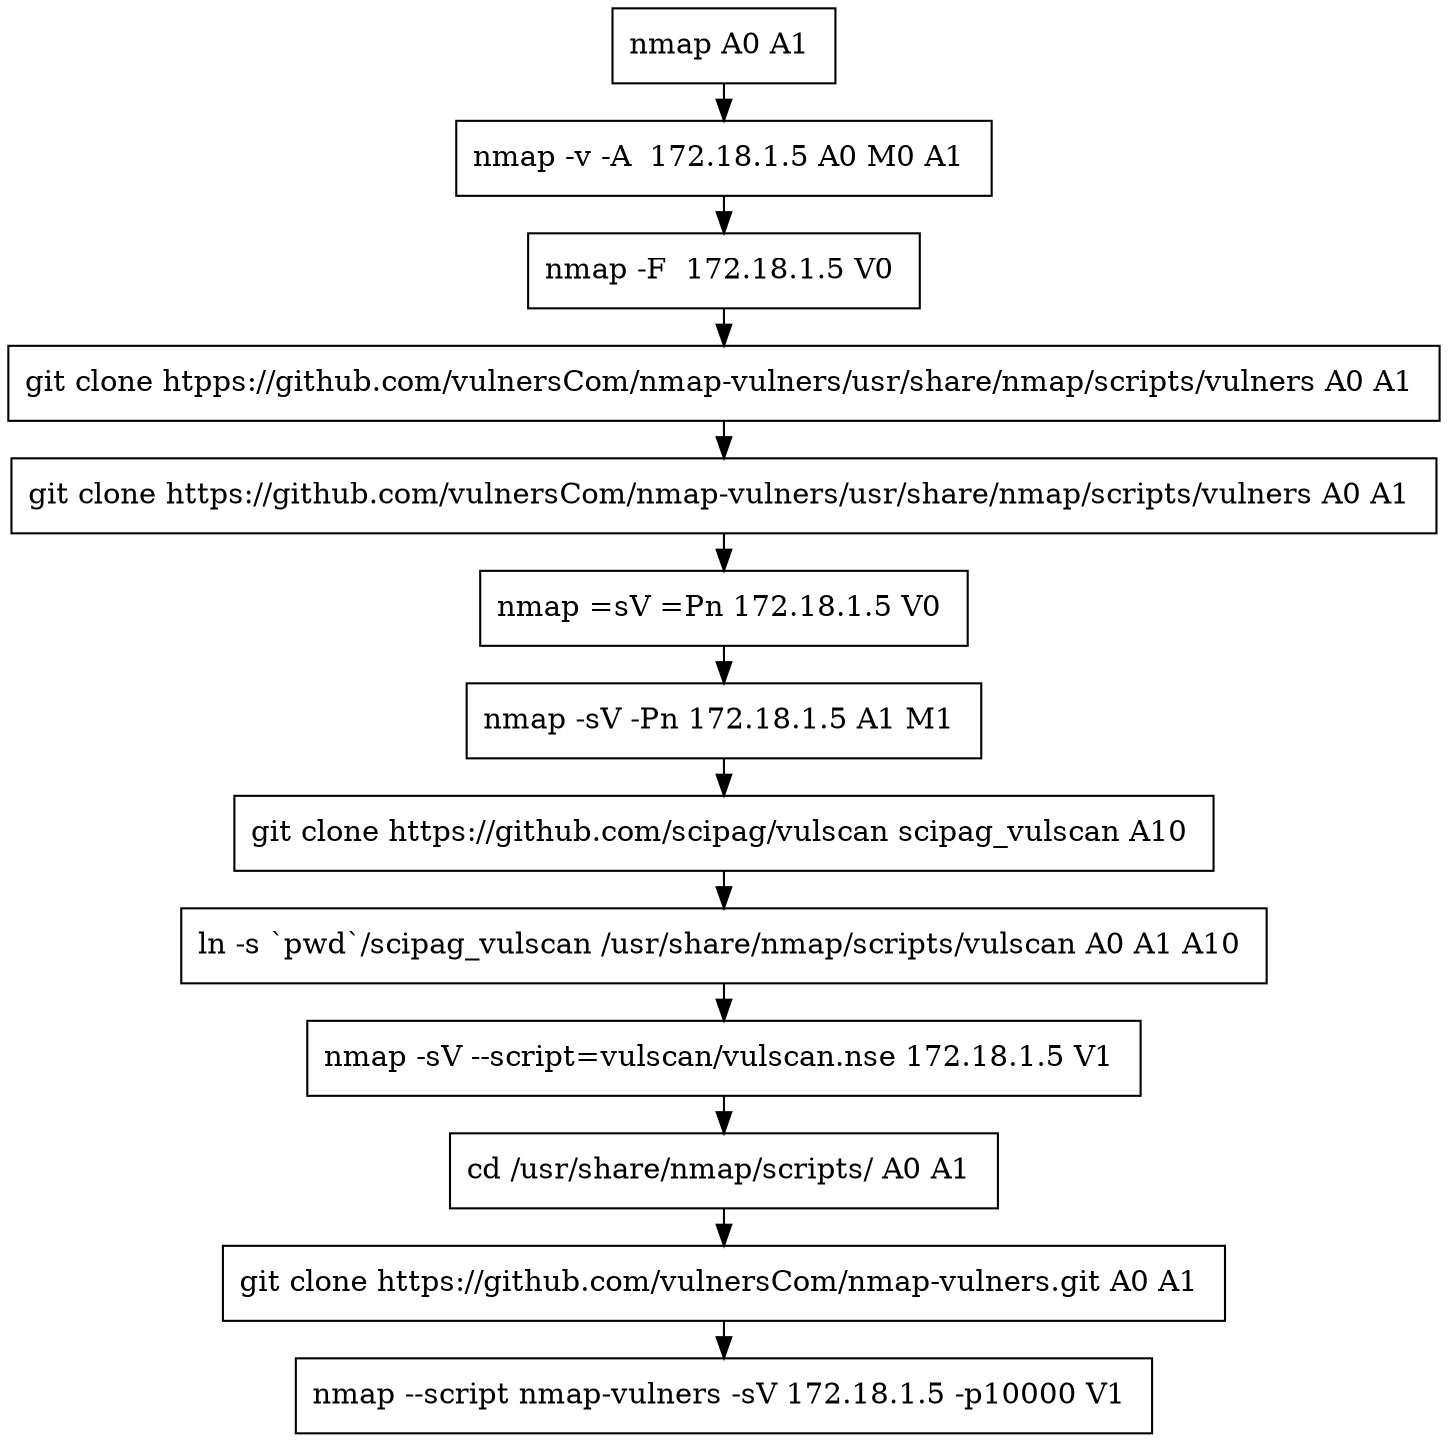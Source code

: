 // creating graph for user: 50
digraph {
	node [shape=box]
	0 [label="nmap A0 A1 "]
	1 [label="nmap -v -A  172.18.1.5 A0 M0 A1 "]
	2 [label="nmap -F  172.18.1.5 V0 "]
	3 [label="git clone htpps://github.com/vulnersCom/nmap-vulners/usr/share/nmap/scripts/vulners A0 A1 "]
	4 [label="git clone https://github.com/vulnersCom/nmap-vulners/usr/share/nmap/scripts/vulners A0 A1 "]
	5 [label="nmap =sV =Pn 172.18.1.5 V0 "]
	6 [label="nmap -sV -Pn 172.18.1.5 A1 M1 "]
	7 [label="git clone https://github.com/scipag/vulscan scipag_vulscan A10 "]
	8 [label="ln -s `pwd`/scipag_vulscan /usr/share/nmap/scripts/vulscan A0 A1 A10 "]
	9 [label="nmap -sV --script=vulscan/vulscan.nse 172.18.1.5 V1 "]
	10 [label="cd /usr/share/nmap/scripts/ A0 A1 "]
	11 [label="git clone https://github.com/vulnersCom/nmap-vulners.git A0 A1 "]
	12 [label="nmap --script nmap-vulners -sV 172.18.1.5 -p10000 V1 "]
	0 -> 1 [constraint=false]
	1 -> 2 [constraint=false]
	2 -> 3 [constraint=false]
	3 -> 4 [constraint=false]
	4 -> 5 [constraint=false]
	5 -> 6 [constraint=false]
	6 -> 7 [constraint=false]
	7 -> 8 [constraint=false]
	8 -> 9 [constraint=false]
	9 -> 10 [constraint=false]
	10 -> 11 [constraint=false]
	11 -> 12 [constraint=false]
	rankdir=LR
}
